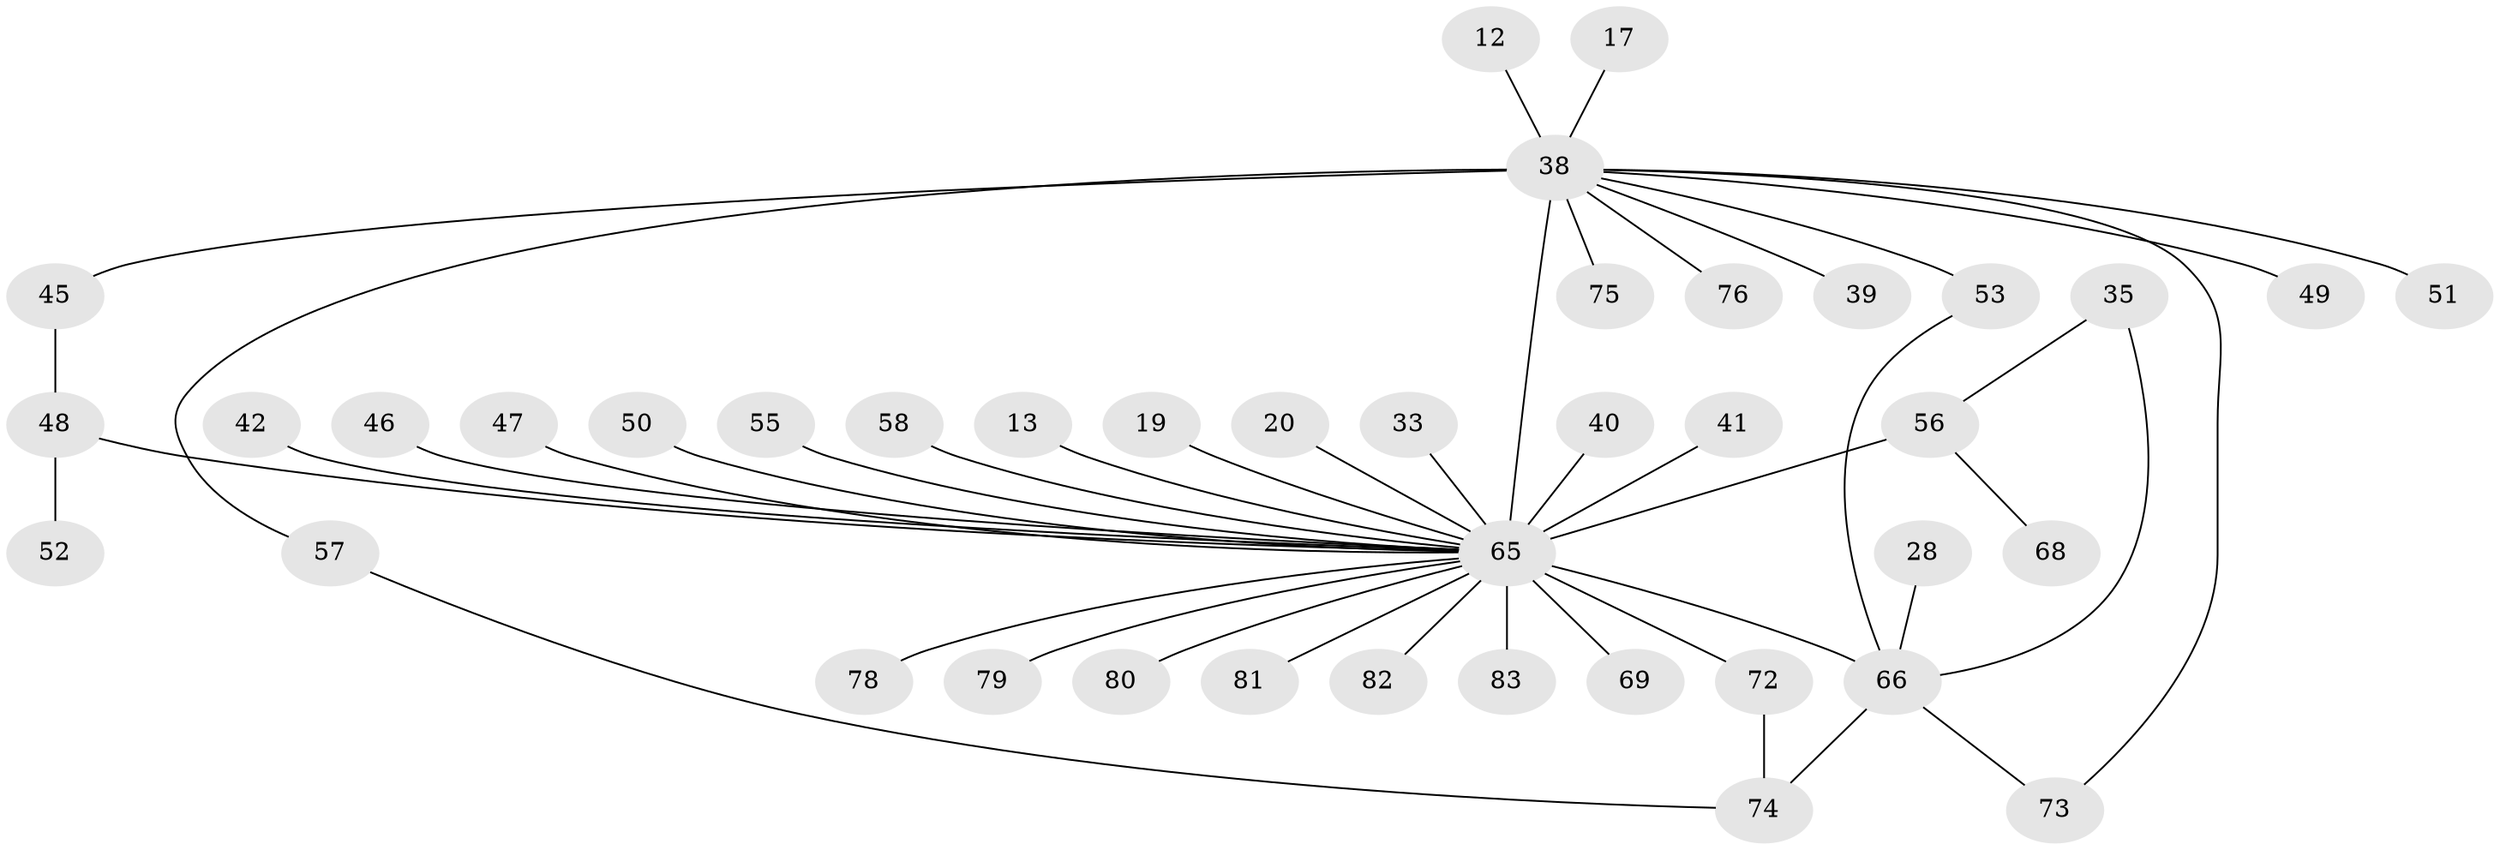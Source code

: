 // original degree distribution, {9: 0.012048192771084338, 14: 0.012048192771084338, 12: 0.024096385542168676, 13: 0.012048192771084338, 5: 0.060240963855421686, 3: 0.10843373493975904, 2: 0.14457831325301204, 1: 0.5301204819277109, 10: 0.012048192771084338, 4: 0.060240963855421686, 6: 0.012048192771084338, 8: 0.012048192771084338}
// Generated by graph-tools (version 1.1) at 2025/51/03/04/25 21:51:03]
// undirected, 41 vertices, 46 edges
graph export_dot {
graph [start="1"]
  node [color=gray90,style=filled];
  12;
  13;
  17;
  19;
  20;
  28;
  33;
  35;
  38 [super="+10"];
  39;
  40 [super="+34"];
  41;
  42;
  45 [super="+24+30"];
  46;
  47;
  48 [super="+43+31"];
  49;
  50 [super="+7"];
  51;
  52;
  53 [super="+21"];
  55 [super="+8"];
  56 [super="+23"];
  57 [super="+32"];
  58;
  65 [super="+26+5+4+36"];
  66 [super="+18+29+16"];
  68;
  69 [super="+14+25+60"];
  72 [super="+64+71"];
  73 [super="+61+63"];
  74 [super="+62+70"];
  75;
  76;
  78;
  79;
  80 [super="+15"];
  81 [super="+67"];
  82;
  83 [super="+6+37+54+77"];
  12 -- 38;
  13 -- 65;
  17 -- 38;
  19 -- 65;
  20 -- 65;
  28 -- 66;
  33 -- 65;
  35 -- 56;
  35 -- 66;
  38 -- 65 [weight=7];
  38 -- 39;
  38 -- 73;
  38 -- 75;
  38 -- 76;
  38 -- 45;
  38 -- 49;
  38 -- 51;
  38 -- 53 [weight=3];
  38 -- 57;
  40 -- 65 [weight=2];
  41 -- 65;
  42 -- 65;
  45 -- 48;
  46 -- 65;
  47 -- 65;
  48 -- 65 [weight=3];
  48 -- 52;
  50 -- 65 [weight=2];
  53 -- 66;
  55 -- 65;
  56 -- 68;
  56 -- 65 [weight=4];
  57 -- 74;
  58 -- 65;
  65 -- 66 [weight=4];
  65 -- 79 [weight=2];
  65 -- 78;
  65 -- 80;
  65 -- 82;
  65 -- 81;
  65 -- 69 [weight=2];
  65 -- 83 [weight=2];
  65 -- 72;
  66 -- 74 [weight=2];
  66 -- 73;
  72 -- 74 [weight=2];
}
